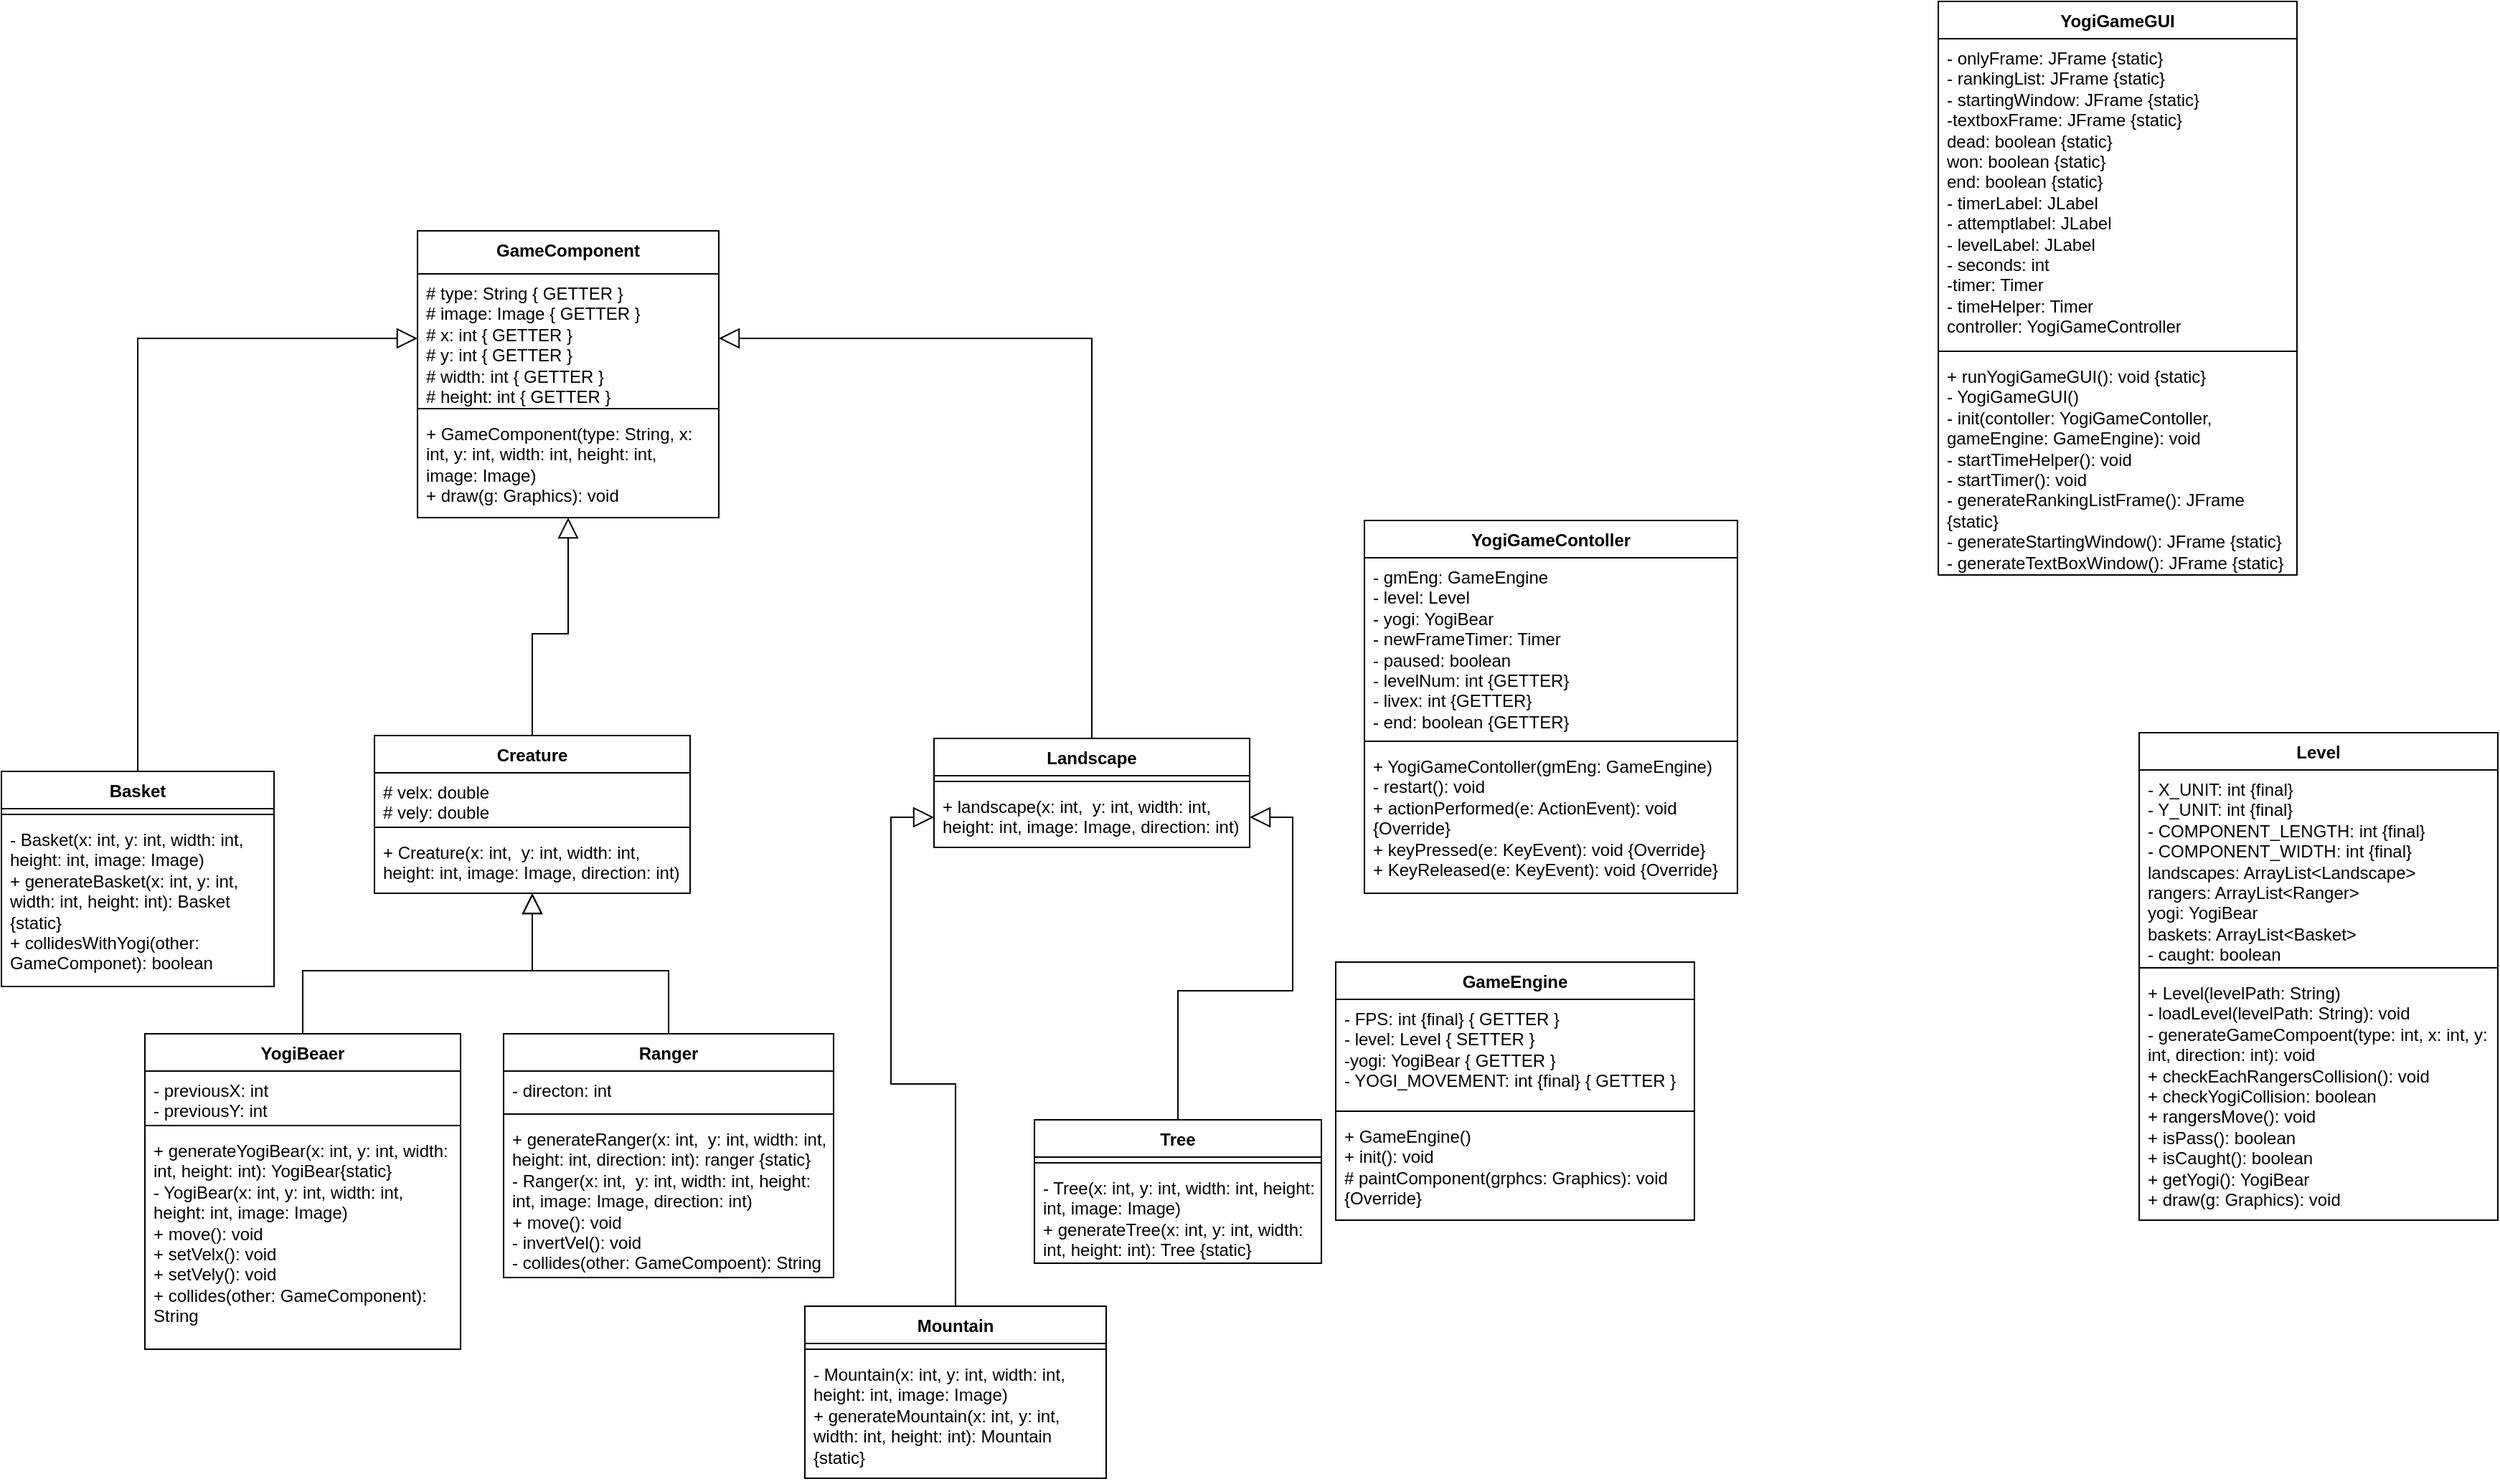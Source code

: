 <mxfile version="25.0.3">
  <diagram name="Page-1" id="V1T5ub4eXaLLm83vhyxi">
    <mxGraphModel dx="1667" dy="2039" grid="1" gridSize="10" guides="1" tooltips="1" connect="1" arrows="1" fold="1" page="1" pageScale="1" pageWidth="850" pageHeight="1100" math="0" shadow="0">
      <root>
        <mxCell id="0" />
        <mxCell id="1" parent="0" />
        <mxCell id="JW1Y3XpuhCUsItWBqjoq-34" style="edgeStyle=orthogonalEdgeStyle;rounded=0;orthogonalLoop=1;jettySize=auto;html=1;exitX=0.5;exitY=0;exitDx=0;exitDy=0;endArrow=block;endFill=0;endSize=12;" parent="1" source="gm6i85_HgCSPow5HQ9hL-7" target="JW1Y3XpuhCUsItWBqjoq-13" edge="1">
          <mxGeometry relative="1" as="geometry">
            <mxPoint x="410" y="-90" as="sourcePoint" />
          </mxGeometry>
        </mxCell>
        <mxCell id="JW1Y3XpuhCUsItWBqjoq-33" style="edgeStyle=orthogonalEdgeStyle;rounded=0;orthogonalLoop=1;jettySize=auto;html=1;exitX=0.5;exitY=0;exitDx=0;exitDy=0;endArrow=block;endFill=0;endSize=12;entryX=0.5;entryY=1;entryDx=0;entryDy=0;" parent="1" source="gm6i85_HgCSPow5HQ9hL-2" target="gm6i85_HgCSPow5HQ9hL-7" edge="1">
          <mxGeometry relative="1" as="geometry">
            <mxPoint x="240" y="100" as="sourcePoint" />
            <mxPoint x="410" y="34" as="targetPoint" />
          </mxGeometry>
        </mxCell>
        <mxCell id="JW1Y3XpuhCUsItWBqjoq-37" style="edgeStyle=orthogonalEdgeStyle;rounded=0;orthogonalLoop=1;jettySize=auto;html=1;exitX=0.5;exitY=0;exitDx=0;exitDy=0;entryX=0;entryY=0.5;entryDx=0;entryDy=0;endArrow=block;endFill=0;endSize=12;" parent="1" source="JW1Y3XpuhCUsItWBqjoq-5" target="JW1Y3XpuhCUsItWBqjoq-14" edge="1">
          <mxGeometry relative="1" as="geometry" />
        </mxCell>
        <mxCell id="JW1Y3XpuhCUsItWBqjoq-5" value="Basket" style="swimlane;fontStyle=1;align=center;verticalAlign=top;childLayout=stackLayout;horizontal=1;startSize=26;horizontalStack=0;resizeParent=1;resizeParentMax=0;resizeLast=0;collapsible=1;marginBottom=0;whiteSpace=wrap;html=1;" parent="1" vertex="1">
          <mxGeometry x="30" y="-53" width="190" height="150" as="geometry" />
        </mxCell>
        <mxCell id="JW1Y3XpuhCUsItWBqjoq-7" value="" style="line;strokeWidth=1;fillColor=none;align=left;verticalAlign=middle;spacingTop=-1;spacingLeft=3;spacingRight=3;rotatable=0;labelPosition=right;points=[];portConstraint=eastwest;strokeColor=inherit;" parent="JW1Y3XpuhCUsItWBqjoq-5" vertex="1">
          <mxGeometry y="26" width="190" height="8" as="geometry" />
        </mxCell>
        <mxCell id="JW1Y3XpuhCUsItWBqjoq-8" value="- Basket(x: int, y: int, width: int, height: int, image: Image)&lt;div&gt;+ generateBasket(&lt;span style=&quot;background-color: initial;&quot;&gt;x: int, y: int, width: int, height: int&lt;/span&gt;&lt;span style=&quot;background-color: initial;&quot;&gt;): Basket {static}&lt;/span&gt;&lt;/div&gt;&lt;div&gt;&lt;span style=&quot;background-color: initial;&quot;&gt;+ collidesWithYogi(other: GameComponet): boolean&lt;/span&gt;&lt;/div&gt;" style="text;strokeColor=none;fillColor=none;align=left;verticalAlign=top;spacingLeft=4;spacingRight=4;overflow=hidden;rotatable=0;points=[[0,0.5],[1,0.5]];portConstraint=eastwest;whiteSpace=wrap;html=1;" parent="JW1Y3XpuhCUsItWBqjoq-5" vertex="1">
          <mxGeometry y="34" width="190" height="116" as="geometry" />
        </mxCell>
        <mxCell id="JW1Y3XpuhCUsItWBqjoq-13" value="&lt;div&gt;&lt;span style=&quot;background-color: initial;&quot;&gt;GameComponent&lt;/span&gt;&lt;/div&gt;" style="swimlane;fontStyle=1;align=center;verticalAlign=top;childLayout=stackLayout;horizontal=1;startSize=30;horizontalStack=0;resizeParent=1;resizeParentMax=0;resizeLast=0;collapsible=1;marginBottom=0;whiteSpace=wrap;html=1;" parent="1" vertex="1">
          <mxGeometry x="320" y="-430" width="210" height="200" as="geometry" />
        </mxCell>
        <mxCell id="JW1Y3XpuhCUsItWBqjoq-14" value="&lt;div&gt;&lt;span style=&quot;background-color: initial;&quot;&gt;# type: String { GETTER }&lt;/span&gt;&lt;/div&gt;&lt;div&gt;# image: Image { GETTER }&lt;/div&gt;&lt;div&gt;# x: int&amp;nbsp;&lt;span style=&quot;background-color: initial;&quot;&gt;{ GETTER }&lt;/span&gt;&lt;/div&gt;&lt;div&gt;# y: int&amp;nbsp;&lt;span style=&quot;background-color: initial;&quot;&gt;{ GETTER }&lt;/span&gt;&lt;/div&gt;&lt;div&gt;# width: int&amp;nbsp;&lt;span style=&quot;background-color: initial;&quot;&gt;{ GETTER }&lt;/span&gt;&lt;/div&gt;&lt;div&gt;# height: int&amp;nbsp;&lt;span style=&quot;background-color: initial;&quot;&gt;{ GETTER }&lt;/span&gt;&lt;/div&gt;" style="text;strokeColor=none;fillColor=none;align=left;verticalAlign=top;spacingLeft=4;spacingRight=4;overflow=hidden;rotatable=0;points=[[0,0.5],[1,0.5]];portConstraint=eastwest;whiteSpace=wrap;html=1;" parent="JW1Y3XpuhCUsItWBqjoq-13" vertex="1">
          <mxGeometry y="30" width="210" height="90" as="geometry" />
        </mxCell>
        <mxCell id="JW1Y3XpuhCUsItWBqjoq-15" value="" style="line;strokeWidth=1;fillColor=none;align=left;verticalAlign=middle;spacingTop=-1;spacingLeft=3;spacingRight=3;rotatable=0;labelPosition=right;points=[];portConstraint=eastwest;strokeColor=inherit;" parent="JW1Y3XpuhCUsItWBqjoq-13" vertex="1">
          <mxGeometry y="120" width="210" height="8" as="geometry" />
        </mxCell>
        <mxCell id="JW1Y3XpuhCUsItWBqjoq-16" value="&lt;div&gt;+ GameComponent(type: String, x: int, y: int, width: int, height: int, image: Image)&lt;/div&gt;&lt;div&gt;+ draw(g: Graphics): void&amp;nbsp;&lt;/div&gt;&lt;div&gt;&lt;br&gt;&lt;/div&gt;" style="text;strokeColor=none;fillColor=none;align=left;verticalAlign=top;spacingLeft=4;spacingRight=4;overflow=hidden;rotatable=0;points=[[0,0.5],[1,0.5]];portConstraint=eastwest;whiteSpace=wrap;html=1;" parent="JW1Y3XpuhCUsItWBqjoq-13" vertex="1">
          <mxGeometry y="128" width="210" height="72" as="geometry" />
        </mxCell>
        <mxCell id="JW1Y3XpuhCUsItWBqjoq-32" style="edgeStyle=orthogonalEdgeStyle;rounded=0;orthogonalLoop=1;jettySize=auto;html=1;exitX=0.5;exitY=0;exitDx=0;exitDy=0;endArrow=block;endFill=0;endSize=12;entryX=0.5;entryY=1;entryDx=0;entryDy=0;" parent="1" source="JW1Y3XpuhCUsItWBqjoq-17" target="gm6i85_HgCSPow5HQ9hL-7" edge="1">
          <mxGeometry relative="1" as="geometry">
            <mxPoint x="410" y="34" as="targetPoint" />
          </mxGeometry>
        </mxCell>
        <mxCell id="JW1Y3XpuhCUsItWBqjoq-17" value="Ranger" style="swimlane;fontStyle=1;align=center;verticalAlign=top;childLayout=stackLayout;horizontal=1;startSize=26;horizontalStack=0;resizeParent=1;resizeParentMax=0;resizeLast=0;collapsible=1;marginBottom=0;whiteSpace=wrap;html=1;" parent="1" vertex="1">
          <mxGeometry x="380" y="130" width="230" height="170" as="geometry" />
        </mxCell>
        <mxCell id="JW1Y3XpuhCUsItWBqjoq-18" value="- directon: int" style="text;strokeColor=none;fillColor=none;align=left;verticalAlign=top;spacingLeft=4;spacingRight=4;overflow=hidden;rotatable=0;points=[[0,0.5],[1,0.5]];portConstraint=eastwest;whiteSpace=wrap;html=1;" parent="JW1Y3XpuhCUsItWBqjoq-17" vertex="1">
          <mxGeometry y="26" width="230" height="26" as="geometry" />
        </mxCell>
        <mxCell id="JW1Y3XpuhCUsItWBqjoq-19" value="" style="line;strokeWidth=1;fillColor=none;align=left;verticalAlign=middle;spacingTop=-1;spacingLeft=3;spacingRight=3;rotatable=0;labelPosition=right;points=[];portConstraint=eastwest;strokeColor=inherit;" parent="JW1Y3XpuhCUsItWBqjoq-17" vertex="1">
          <mxGeometry y="52" width="230" height="8" as="geometry" />
        </mxCell>
        <mxCell id="JW1Y3XpuhCUsItWBqjoq-20" value="+ generateRanger(x: int,&amp;nbsp; y: int, width: int, height: int, direction: int): ranger {static}&lt;div&gt;- Ranger(&lt;span style=&quot;background-color: initial;&quot;&gt;x: int,&amp;nbsp; y: int, width: int, height: int, image: Image, direction: int&lt;/span&gt;&lt;span style=&quot;background-color: initial;&quot;&gt;)&lt;/span&gt;&lt;/div&gt;&lt;div&gt;&lt;span style=&quot;background-color: initial;&quot;&gt;+ move(): void&lt;/span&gt;&lt;/div&gt;&lt;div&gt;- invertVel(): void&lt;/div&gt;&lt;div&gt;- collides(other: GameCompoent): String&lt;/div&gt;" style="text;strokeColor=none;fillColor=none;align=left;verticalAlign=top;spacingLeft=4;spacingRight=4;overflow=hidden;rotatable=0;points=[[0,0.5],[1,0.5]];portConstraint=eastwest;whiteSpace=wrap;html=1;" parent="JW1Y3XpuhCUsItWBqjoq-17" vertex="1">
          <mxGeometry y="60" width="230" height="110" as="geometry" />
        </mxCell>
        <mxCell id="gm6i85_HgCSPow5HQ9hL-17" style="edgeStyle=orthogonalEdgeStyle;rounded=0;orthogonalLoop=1;jettySize=auto;html=1;entryX=1;entryY=0.5;entryDx=0;entryDy=0;endArrow=block;endFill=0;endSize=12;" edge="1" parent="1" source="JW1Y3XpuhCUsItWBqjoq-21" target="gm6i85_HgCSPow5HQ9hL-14">
          <mxGeometry relative="1" as="geometry" />
        </mxCell>
        <mxCell id="JW1Y3XpuhCUsItWBqjoq-21" value="Tree" style="swimlane;fontStyle=1;align=center;verticalAlign=top;childLayout=stackLayout;horizontal=1;startSize=26;horizontalStack=0;resizeParent=1;resizeParentMax=0;resizeLast=0;collapsible=1;marginBottom=0;whiteSpace=wrap;html=1;" parent="1" vertex="1">
          <mxGeometry x="750" y="190" width="200" height="100" as="geometry" />
        </mxCell>
        <mxCell id="JW1Y3XpuhCUsItWBqjoq-23" value="" style="line;strokeWidth=1;fillColor=none;align=left;verticalAlign=middle;spacingTop=-1;spacingLeft=3;spacingRight=3;rotatable=0;labelPosition=right;points=[];portConstraint=eastwest;strokeColor=inherit;" parent="JW1Y3XpuhCUsItWBqjoq-21" vertex="1">
          <mxGeometry y="26" width="200" height="8" as="geometry" />
        </mxCell>
        <mxCell id="JW1Y3XpuhCUsItWBqjoq-24" value="- Tree(x: int, y: int, width: int, height: int, image: Image)&lt;div&gt;+ generateTree(&lt;span style=&quot;background-color: initial;&quot;&gt;x: int, y: int, width: int, height: int&lt;/span&gt;&lt;span style=&quot;background-color: initial;&quot;&gt;): Tree {static}&lt;/span&gt;&lt;/div&gt;" style="text;strokeColor=none;fillColor=none;align=left;verticalAlign=top;spacingLeft=4;spacingRight=4;overflow=hidden;rotatable=0;points=[[0,0.5],[1,0.5]];portConstraint=eastwest;whiteSpace=wrap;html=1;" parent="JW1Y3XpuhCUsItWBqjoq-21" vertex="1">
          <mxGeometry y="34" width="200" height="66" as="geometry" />
        </mxCell>
        <mxCell id="gm6i85_HgCSPow5HQ9hL-16" style="edgeStyle=orthogonalEdgeStyle;rounded=0;orthogonalLoop=1;jettySize=auto;html=1;exitX=0.5;exitY=0;exitDx=0;exitDy=0;entryX=0;entryY=0.5;entryDx=0;entryDy=0;endArrow=block;endFill=0;endSize=12;" edge="1" parent="1" source="JW1Y3XpuhCUsItWBqjoq-25" target="gm6i85_HgCSPow5HQ9hL-14">
          <mxGeometry relative="1" as="geometry" />
        </mxCell>
        <mxCell id="JW1Y3XpuhCUsItWBqjoq-25" value="Mountain" style="swimlane;fontStyle=1;align=center;verticalAlign=top;childLayout=stackLayout;horizontal=1;startSize=26;horizontalStack=0;resizeParent=1;resizeParentMax=0;resizeLast=0;collapsible=1;marginBottom=0;whiteSpace=wrap;html=1;" parent="1" vertex="1">
          <mxGeometry x="590" y="320" width="210" height="120" as="geometry" />
        </mxCell>
        <mxCell id="JW1Y3XpuhCUsItWBqjoq-27" value="" style="line;strokeWidth=1;fillColor=none;align=left;verticalAlign=middle;spacingTop=-1;spacingLeft=3;spacingRight=3;rotatable=0;labelPosition=right;points=[];portConstraint=eastwest;strokeColor=inherit;" parent="JW1Y3XpuhCUsItWBqjoq-25" vertex="1">
          <mxGeometry y="26" width="210" height="8" as="geometry" />
        </mxCell>
        <mxCell id="JW1Y3XpuhCUsItWBqjoq-28" value="- Mountain(x: int, y: int, width: int, height: int, image: Image)&lt;div&gt;+ generateMountain(&lt;span style=&quot;background-color: initial;&quot;&gt;x: int, y: int, width: int, height: int&lt;/span&gt;&lt;span style=&quot;background-color: initial;&quot;&gt;): Mountain {static}&lt;/span&gt;&lt;/div&gt;" style="text;strokeColor=none;fillColor=none;align=left;verticalAlign=top;spacingLeft=4;spacingRight=4;overflow=hidden;rotatable=0;points=[[0,0.5],[1,0.5]];portConstraint=eastwest;whiteSpace=wrap;html=1;" parent="JW1Y3XpuhCUsItWBqjoq-25" vertex="1">
          <mxGeometry y="34" width="210" height="86" as="geometry" />
        </mxCell>
        <mxCell id="gm6i85_HgCSPow5HQ9hL-2" value="YogiBeaer" style="swimlane;fontStyle=1;align=center;verticalAlign=top;childLayout=stackLayout;horizontal=1;startSize=26;horizontalStack=0;resizeParent=1;resizeParentMax=0;resizeLast=0;collapsible=1;marginBottom=0;whiteSpace=wrap;html=1;" vertex="1" parent="1">
          <mxGeometry x="130" y="130" width="220" height="220" as="geometry" />
        </mxCell>
        <mxCell id="gm6i85_HgCSPow5HQ9hL-3" value="- previousX: int&lt;div&gt;- previousY: int&lt;/div&gt;" style="text;strokeColor=none;fillColor=none;align=left;verticalAlign=top;spacingLeft=4;spacingRight=4;overflow=hidden;rotatable=0;points=[[0,0.5],[1,0.5]];portConstraint=eastwest;whiteSpace=wrap;html=1;" vertex="1" parent="gm6i85_HgCSPow5HQ9hL-2">
          <mxGeometry y="26" width="220" height="34" as="geometry" />
        </mxCell>
        <mxCell id="gm6i85_HgCSPow5HQ9hL-4" value="" style="line;strokeWidth=1;fillColor=none;align=left;verticalAlign=middle;spacingTop=-1;spacingLeft=3;spacingRight=3;rotatable=0;labelPosition=right;points=[];portConstraint=eastwest;strokeColor=inherit;" vertex="1" parent="gm6i85_HgCSPow5HQ9hL-2">
          <mxGeometry y="60" width="220" height="8" as="geometry" />
        </mxCell>
        <mxCell id="gm6i85_HgCSPow5HQ9hL-5" value="+ generateYogiBear(x: int, y: int, width: int, height: int): YogiBear{static}&lt;div&gt;- YogiBear(&lt;span style=&quot;background-color: initial;&quot;&gt;x: int, y: int, width: int, height: int, image: Image&lt;/span&gt;&lt;span style=&quot;background-color: initial;&quot;&gt;)&lt;/span&gt;&lt;/div&gt;&lt;div&gt;&lt;span style=&quot;background-color: initial;&quot;&gt;+ move(): void&lt;/span&gt;&lt;/div&gt;&lt;div&gt;&lt;span style=&quot;background-color: initial;&quot;&gt;+ setVelx(): void&amp;nbsp;&lt;/span&gt;&lt;/div&gt;&lt;div&gt;&lt;span style=&quot;background-color: initial;&quot;&gt;+ setVely(): void&lt;/span&gt;&lt;/div&gt;&lt;div&gt;&lt;span style=&quot;background-color: initial;&quot;&gt;+ collides(other: GameComponent): String&lt;/span&gt;&lt;/div&gt;" style="text;strokeColor=none;fillColor=none;align=left;verticalAlign=top;spacingLeft=4;spacingRight=4;overflow=hidden;rotatable=0;points=[[0,0.5],[1,0.5]];portConstraint=eastwest;whiteSpace=wrap;html=1;" vertex="1" parent="gm6i85_HgCSPow5HQ9hL-2">
          <mxGeometry y="68" width="220" height="152" as="geometry" />
        </mxCell>
        <mxCell id="gm6i85_HgCSPow5HQ9hL-7" value="Creature" style="swimlane;fontStyle=1;align=center;verticalAlign=top;childLayout=stackLayout;horizontal=1;startSize=26;horizontalStack=0;resizeParent=1;resizeParentMax=0;resizeLast=0;collapsible=1;marginBottom=0;whiteSpace=wrap;html=1;" vertex="1" parent="1">
          <mxGeometry x="290" y="-78" width="220" height="110" as="geometry" />
        </mxCell>
        <mxCell id="gm6i85_HgCSPow5HQ9hL-8" value="# velx: double&lt;div&gt;# vely: double&lt;/div&gt;" style="text;strokeColor=none;fillColor=none;align=left;verticalAlign=top;spacingLeft=4;spacingRight=4;overflow=hidden;rotatable=0;points=[[0,0.5],[1,0.5]];portConstraint=eastwest;whiteSpace=wrap;html=1;" vertex="1" parent="gm6i85_HgCSPow5HQ9hL-7">
          <mxGeometry y="26" width="220" height="34" as="geometry" />
        </mxCell>
        <mxCell id="gm6i85_HgCSPow5HQ9hL-9" value="" style="line;strokeWidth=1;fillColor=none;align=left;verticalAlign=middle;spacingTop=-1;spacingLeft=3;spacingRight=3;rotatable=0;labelPosition=right;points=[];portConstraint=eastwest;strokeColor=inherit;" vertex="1" parent="gm6i85_HgCSPow5HQ9hL-7">
          <mxGeometry y="60" width="220" height="8" as="geometry" />
        </mxCell>
        <mxCell id="gm6i85_HgCSPow5HQ9hL-10" value="&lt;div&gt;+ Creature(&lt;span style=&quot;background-color: initial;&quot;&gt;x: int,&amp;nbsp; y: int, width: int, height: int, image: Image, direction: int&lt;/span&gt;&lt;span style=&quot;background-color: initial;&quot;&gt;)&lt;/span&gt;&lt;/div&gt;" style="text;strokeColor=none;fillColor=none;align=left;verticalAlign=top;spacingLeft=4;spacingRight=4;overflow=hidden;rotatable=0;points=[[0,0.5],[1,0.5]];portConstraint=eastwest;whiteSpace=wrap;html=1;" vertex="1" parent="gm6i85_HgCSPow5HQ9hL-7">
          <mxGeometry y="68" width="220" height="42" as="geometry" />
        </mxCell>
        <mxCell id="gm6i85_HgCSPow5HQ9hL-18" style="edgeStyle=orthogonalEdgeStyle;rounded=0;orthogonalLoop=1;jettySize=auto;html=1;entryX=1;entryY=0.5;entryDx=0;entryDy=0;endArrow=block;endFill=0;endSize=12;" edge="1" parent="1" source="gm6i85_HgCSPow5HQ9hL-11" target="JW1Y3XpuhCUsItWBqjoq-14">
          <mxGeometry relative="1" as="geometry" />
        </mxCell>
        <mxCell id="gm6i85_HgCSPow5HQ9hL-11" value="Landscape" style="swimlane;fontStyle=1;align=center;verticalAlign=top;childLayout=stackLayout;horizontal=1;startSize=26;horizontalStack=0;resizeParent=1;resizeParentMax=0;resizeLast=0;collapsible=1;marginBottom=0;whiteSpace=wrap;html=1;" vertex="1" parent="1">
          <mxGeometry x="680" y="-76" width="220" height="76" as="geometry" />
        </mxCell>
        <mxCell id="gm6i85_HgCSPow5HQ9hL-13" value="" style="line;strokeWidth=1;fillColor=none;align=left;verticalAlign=middle;spacingTop=-1;spacingLeft=3;spacingRight=3;rotatable=0;labelPosition=right;points=[];portConstraint=eastwest;strokeColor=inherit;" vertex="1" parent="gm6i85_HgCSPow5HQ9hL-11">
          <mxGeometry y="26" width="220" height="8" as="geometry" />
        </mxCell>
        <mxCell id="gm6i85_HgCSPow5HQ9hL-14" value="&lt;div&gt;+ landscape(&lt;span style=&quot;background-color: initial;&quot;&gt;x: int,&amp;nbsp; y: int, width: int, height: int, image: Image, direction: int&lt;/span&gt;&lt;span style=&quot;background-color: initial;&quot;&gt;)&lt;/span&gt;&lt;/div&gt;" style="text;strokeColor=none;fillColor=none;align=left;verticalAlign=top;spacingLeft=4;spacingRight=4;overflow=hidden;rotatable=0;points=[[0,0.5],[1,0.5]];portConstraint=eastwest;whiteSpace=wrap;html=1;" vertex="1" parent="gm6i85_HgCSPow5HQ9hL-11">
          <mxGeometry y="34" width="220" height="42" as="geometry" />
        </mxCell>
        <mxCell id="gm6i85_HgCSPow5HQ9hL-19" value="GameEngine" style="swimlane;fontStyle=1;align=center;verticalAlign=top;childLayout=stackLayout;horizontal=1;startSize=26;horizontalStack=0;resizeParent=1;resizeParentMax=0;resizeLast=0;collapsible=1;marginBottom=0;whiteSpace=wrap;html=1;" vertex="1" parent="1">
          <mxGeometry x="960" y="80" width="250" height="180" as="geometry" />
        </mxCell>
        <mxCell id="gm6i85_HgCSPow5HQ9hL-20" value="- FPS: int {final} { GETTER }&lt;div&gt;- level: Level { SETTER }&lt;/div&gt;&lt;div&gt;-yogi: YogiBear { GETTER }&lt;/div&gt;&lt;div&gt;- YOGI_MOVEMENT: int {final} { GETTER }&lt;/div&gt;" style="text;strokeColor=none;fillColor=none;align=left;verticalAlign=top;spacingLeft=4;spacingRight=4;overflow=hidden;rotatable=0;points=[[0,0.5],[1,0.5]];portConstraint=eastwest;whiteSpace=wrap;html=1;" vertex="1" parent="gm6i85_HgCSPow5HQ9hL-19">
          <mxGeometry y="26" width="250" height="74" as="geometry" />
        </mxCell>
        <mxCell id="gm6i85_HgCSPow5HQ9hL-21" value="" style="line;strokeWidth=1;fillColor=none;align=left;verticalAlign=middle;spacingTop=-1;spacingLeft=3;spacingRight=3;rotatable=0;labelPosition=right;points=[];portConstraint=eastwest;strokeColor=inherit;" vertex="1" parent="gm6i85_HgCSPow5HQ9hL-19">
          <mxGeometry y="100" width="250" height="8" as="geometry" />
        </mxCell>
        <mxCell id="gm6i85_HgCSPow5HQ9hL-22" value="+ GameEngine()&lt;div&gt;+ init(): void&lt;/div&gt;&lt;div&gt;# paintComponent(grphcs: Graphics): void {Override}&lt;/div&gt;" style="text;strokeColor=none;fillColor=none;align=left;verticalAlign=top;spacingLeft=4;spacingRight=4;overflow=hidden;rotatable=0;points=[[0,0.5],[1,0.5]];portConstraint=eastwest;whiteSpace=wrap;html=1;" vertex="1" parent="gm6i85_HgCSPow5HQ9hL-19">
          <mxGeometry y="108" width="250" height="72" as="geometry" />
        </mxCell>
        <mxCell id="gm6i85_HgCSPow5HQ9hL-23" value="YogiGameGUI" style="swimlane;fontStyle=1;align=center;verticalAlign=top;childLayout=stackLayout;horizontal=1;startSize=26;horizontalStack=0;resizeParent=1;resizeParentMax=0;resizeLast=0;collapsible=1;marginBottom=0;whiteSpace=wrap;html=1;" vertex="1" parent="1">
          <mxGeometry x="1380" y="-590" width="250" height="400" as="geometry" />
        </mxCell>
        <mxCell id="gm6i85_HgCSPow5HQ9hL-24" value="- onlyFrame: JFrame {static}&lt;div&gt;- rankingList: JFrame {static}&lt;/div&gt;&lt;div&gt;- startingWindow: JFrame {static}&lt;/div&gt;&lt;div&gt;-textboxFrame: JFrame {static}&lt;/div&gt;&lt;div&gt;dead: boolean {static}&lt;/div&gt;&lt;div&gt;won: boolean {static}&lt;/div&gt;&lt;div&gt;end: boolean {static}&lt;/div&gt;&lt;div&gt;- timerLabel: JLabel&lt;/div&gt;&lt;div&gt;- attemptlabel: JLabel&lt;/div&gt;&lt;div&gt;- levelLabel: JLabel&amp;nbsp;&lt;/div&gt;&lt;div&gt;- seconds: int&amp;nbsp;&lt;/div&gt;&lt;div&gt;-timer: Timer&lt;/div&gt;&lt;div&gt;- timeHelper: Timer&lt;/div&gt;&lt;div&gt;controller: YogiGameController&lt;/div&gt;" style="text;strokeColor=none;fillColor=none;align=left;verticalAlign=top;spacingLeft=4;spacingRight=4;overflow=hidden;rotatable=0;points=[[0,0.5],[1,0.5]];portConstraint=eastwest;whiteSpace=wrap;html=1;" vertex="1" parent="gm6i85_HgCSPow5HQ9hL-23">
          <mxGeometry y="26" width="250" height="214" as="geometry" />
        </mxCell>
        <mxCell id="gm6i85_HgCSPow5HQ9hL-25" value="" style="line;strokeWidth=1;fillColor=none;align=left;verticalAlign=middle;spacingTop=-1;spacingLeft=3;spacingRight=3;rotatable=0;labelPosition=right;points=[];portConstraint=eastwest;strokeColor=inherit;" vertex="1" parent="gm6i85_HgCSPow5HQ9hL-23">
          <mxGeometry y="240" width="250" height="8" as="geometry" />
        </mxCell>
        <mxCell id="gm6i85_HgCSPow5HQ9hL-26" value="+ runYogiGameGUI(): void {static}&lt;div&gt;- YogiGameGUI()&lt;/div&gt;&lt;div&gt;- init(contoller: YogiGameContoller, gameEngine: GameEngine): void&lt;/div&gt;&lt;div&gt;- startTimeHelper(): void&lt;/div&gt;&lt;div&gt;- startTimer(): void&lt;/div&gt;&lt;div&gt;- generateRankingListFrame(): JFrame {static}&lt;/div&gt;&lt;div&gt;- generateStartingWindow(): JFrame {static}&lt;/div&gt;&lt;div&gt;- generateTextBoxWindow(): JFrame {static}&lt;/div&gt;" style="text;strokeColor=none;fillColor=none;align=left;verticalAlign=top;spacingLeft=4;spacingRight=4;overflow=hidden;rotatable=0;points=[[0,0.5],[1,0.5]];portConstraint=eastwest;whiteSpace=wrap;html=1;" vertex="1" parent="gm6i85_HgCSPow5HQ9hL-23">
          <mxGeometry y="248" width="250" height="152" as="geometry" />
        </mxCell>
        <mxCell id="gm6i85_HgCSPow5HQ9hL-27" value="Level" style="swimlane;fontStyle=1;align=center;verticalAlign=top;childLayout=stackLayout;horizontal=1;startSize=26;horizontalStack=0;resizeParent=1;resizeParentMax=0;resizeLast=0;collapsible=1;marginBottom=0;whiteSpace=wrap;html=1;" vertex="1" parent="1">
          <mxGeometry x="1520" y="-80" width="250" height="340" as="geometry" />
        </mxCell>
        <mxCell id="gm6i85_HgCSPow5HQ9hL-28" value="- X_UNIT: int {final}&lt;div&gt;- Y_UNIT: int {final}&lt;/div&gt;&lt;div&gt;- COMPONENT_LENGTH: int {final}&lt;/div&gt;&lt;div&gt;- COMPONENT_WIDTH: int {final}&lt;/div&gt;&lt;div&gt;landscapes: ArrayList&amp;lt;Landscape&amp;gt;&lt;/div&gt;&lt;div&gt;rangers: ArrayList&amp;lt;Ranger&amp;gt;&lt;/div&gt;&lt;div&gt;yogi: YogiBear&lt;/div&gt;&lt;div&gt;baskets: ArrayList&amp;lt;Basket&amp;gt;&lt;/div&gt;&lt;div&gt;- caught: boolean&lt;/div&gt;" style="text;strokeColor=none;fillColor=none;align=left;verticalAlign=top;spacingLeft=4;spacingRight=4;overflow=hidden;rotatable=0;points=[[0,0.5],[1,0.5]];portConstraint=eastwest;whiteSpace=wrap;html=1;" vertex="1" parent="gm6i85_HgCSPow5HQ9hL-27">
          <mxGeometry y="26" width="250" height="134" as="geometry" />
        </mxCell>
        <mxCell id="gm6i85_HgCSPow5HQ9hL-29" value="" style="line;strokeWidth=1;fillColor=none;align=left;verticalAlign=middle;spacingTop=-1;spacingLeft=3;spacingRight=3;rotatable=0;labelPosition=right;points=[];portConstraint=eastwest;strokeColor=inherit;" vertex="1" parent="gm6i85_HgCSPow5HQ9hL-27">
          <mxGeometry y="160" width="250" height="8" as="geometry" />
        </mxCell>
        <mxCell id="gm6i85_HgCSPow5HQ9hL-30" value="+ Level(levelPath: String)&lt;div&gt;- loadLevel(levelPath: String): void&lt;/div&gt;&lt;div&gt;- generateGameCompoent(type: int, x: int, y: int, direction: int): void&lt;/div&gt;&lt;div&gt;+ checkEachRangersCollision(): void&lt;/div&gt;&lt;div&gt;+ checkYogiCollision: boolean&lt;/div&gt;&lt;div&gt;+ rangersMove(): void&lt;/div&gt;&lt;div&gt;+ isPass(): boolean&lt;/div&gt;&lt;div&gt;+ isCaught(): boolean&lt;/div&gt;&lt;div&gt;+ getYogi(): YogiBear&lt;/div&gt;&lt;div&gt;+ draw(g: Graphics): void&lt;/div&gt;" style="text;strokeColor=none;fillColor=none;align=left;verticalAlign=top;spacingLeft=4;spacingRight=4;overflow=hidden;rotatable=0;points=[[0,0.5],[1,0.5]];portConstraint=eastwest;whiteSpace=wrap;html=1;" vertex="1" parent="gm6i85_HgCSPow5HQ9hL-27">
          <mxGeometry y="168" width="250" height="172" as="geometry" />
        </mxCell>
        <mxCell id="gm6i85_HgCSPow5HQ9hL-31" value="YogiGameContoller" style="swimlane;fontStyle=1;align=center;verticalAlign=top;childLayout=stackLayout;horizontal=1;startSize=26;horizontalStack=0;resizeParent=1;resizeParentMax=0;resizeLast=0;collapsible=1;marginBottom=0;whiteSpace=wrap;html=1;" vertex="1" parent="1">
          <mxGeometry x="980" y="-228" width="260" height="260" as="geometry" />
        </mxCell>
        <mxCell id="gm6i85_HgCSPow5HQ9hL-32" value="- gmEng: GameEngine&lt;div&gt;- level: Level&lt;/div&gt;&lt;div&gt;- yogi: YogiBear&lt;/div&gt;&lt;div&gt;- newFrameTimer: Timer&lt;/div&gt;&lt;div&gt;- paused: boolean&lt;/div&gt;&lt;div&gt;- levelNum: int {GETTER}&lt;/div&gt;&lt;div&gt;- livex: int {GETTER}&lt;/div&gt;&lt;div&gt;- end: boolean {GETTER}&lt;/div&gt;" style="text;strokeColor=none;fillColor=none;align=left;verticalAlign=top;spacingLeft=4;spacingRight=4;overflow=hidden;rotatable=0;points=[[0,0.5],[1,0.5]];portConstraint=eastwest;whiteSpace=wrap;html=1;" vertex="1" parent="gm6i85_HgCSPow5HQ9hL-31">
          <mxGeometry y="26" width="260" height="124" as="geometry" />
        </mxCell>
        <mxCell id="gm6i85_HgCSPow5HQ9hL-33" value="" style="line;strokeWidth=1;fillColor=none;align=left;verticalAlign=middle;spacingTop=-1;spacingLeft=3;spacingRight=3;rotatable=0;labelPosition=right;points=[];portConstraint=eastwest;strokeColor=inherit;" vertex="1" parent="gm6i85_HgCSPow5HQ9hL-31">
          <mxGeometry y="150" width="260" height="8" as="geometry" />
        </mxCell>
        <mxCell id="gm6i85_HgCSPow5HQ9hL-34" value="+ YogiGameContoller(gmEng: GameEngine)&lt;div&gt;- restart(): void&lt;/div&gt;&lt;div&gt;+ actionPerformed(e: ActionEvent): void {Override}&lt;/div&gt;&lt;div&gt;+ keyPressed(e: KeyEvent): void {Override}&lt;/div&gt;&lt;div&gt;+ KeyReleased(e: KeyEvent): void {Override}&lt;/div&gt;&lt;div&gt;&lt;br&gt;&lt;/div&gt;" style="text;strokeColor=none;fillColor=none;align=left;verticalAlign=top;spacingLeft=4;spacingRight=4;overflow=hidden;rotatable=0;points=[[0,0.5],[1,0.5]];portConstraint=eastwest;whiteSpace=wrap;html=1;" vertex="1" parent="gm6i85_HgCSPow5HQ9hL-31">
          <mxGeometry y="158" width="260" height="102" as="geometry" />
        </mxCell>
      </root>
    </mxGraphModel>
  </diagram>
</mxfile>
